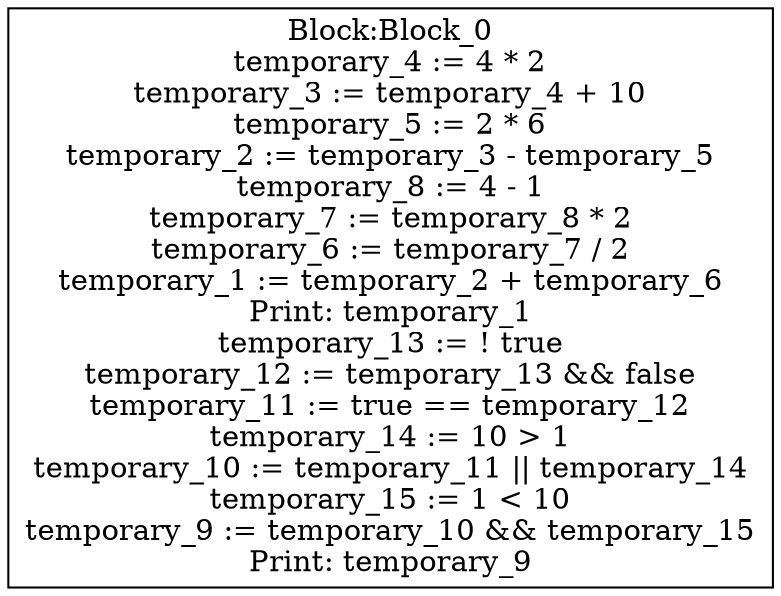 digraph {
graph [ splines = ortho ]
	node [ shape = box ];
Block_0 [label="Block:Block_0
temporary_4 := 4 * 2
temporary_3 := temporary_4 + 10
temporary_5 := 2 * 6
temporary_2 := temporary_3 - temporary_5
temporary_8 := 4 - 1
temporary_7 := temporary_8 * 2
temporary_6 := temporary_7 / 2
temporary_1 := temporary_2 + temporary_6
Print: temporary_1
temporary_13 := ! true
temporary_12 := temporary_13 && false
temporary_11 := true == temporary_12
temporary_14 := 10 > 1
temporary_10 := temporary_11 || temporary_14
temporary_15 := 1 < 10
temporary_9 := temporary_10 && temporary_15
Print: temporary_9"];
}
